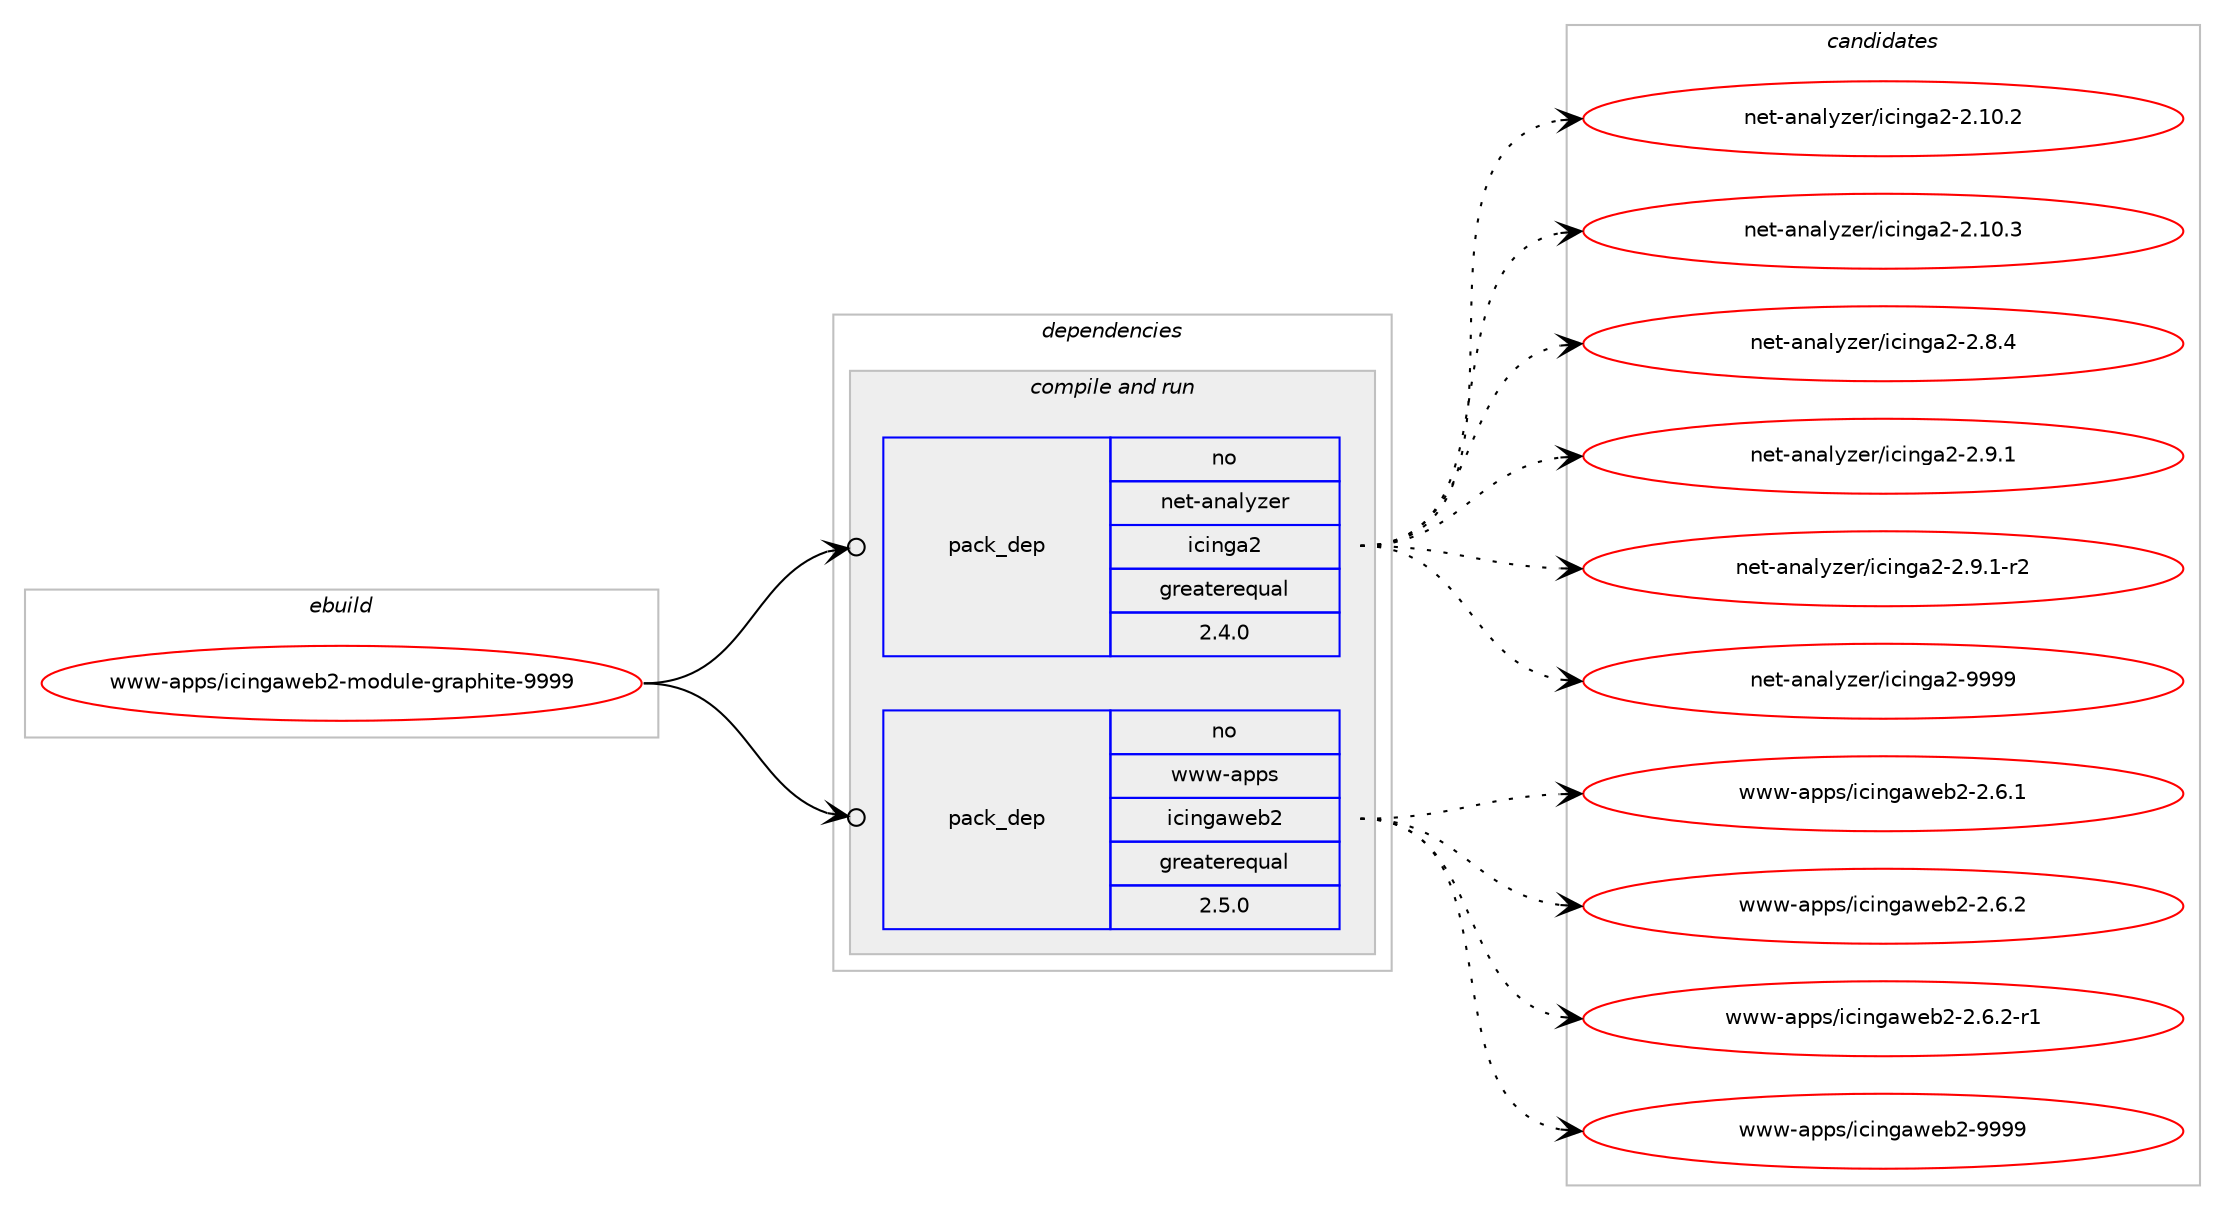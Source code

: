 digraph prolog {

# *************
# Graph options
# *************

newrank=true;
concentrate=true;
compound=true;
graph [rankdir=LR,fontname=Helvetica,fontsize=10,ranksep=1.5];#, ranksep=2.5, nodesep=0.2];
edge  [arrowhead=vee];
node  [fontname=Helvetica,fontsize=10];

# **********
# The ebuild
# **********

subgraph cluster_leftcol {
color=gray;
rank=same;
label=<<i>ebuild</i>>;
id [label="www-apps/icingaweb2-module-graphite-9999", color=red, width=4, href="../www-apps/icingaweb2-module-graphite-9999.svg"];
}

# ****************
# The dependencies
# ****************

subgraph cluster_midcol {
color=gray;
label=<<i>dependencies</i>>;
subgraph cluster_compile {
fillcolor="#eeeeee";
style=filled;
label=<<i>compile</i>>;
}
subgraph cluster_compileandrun {
fillcolor="#eeeeee";
style=filled;
label=<<i>compile and run</i>>;
subgraph pack1252608 {
dependency1744810 [label=<<TABLE BORDER="0" CELLBORDER="1" CELLSPACING="0" CELLPADDING="4" WIDTH="220"><TR><TD ROWSPAN="6" CELLPADDING="30">pack_dep</TD></TR><TR><TD WIDTH="110">no</TD></TR><TR><TD>net-analyzer</TD></TR><TR><TD>icinga2</TD></TR><TR><TD>greaterequal</TD></TR><TR><TD>2.4.0</TD></TR></TABLE>>, shape=none, color=blue];
}
id:e -> dependency1744810:w [weight=20,style="solid",arrowhead="odotvee"];
subgraph pack1252609 {
dependency1744811 [label=<<TABLE BORDER="0" CELLBORDER="1" CELLSPACING="0" CELLPADDING="4" WIDTH="220"><TR><TD ROWSPAN="6" CELLPADDING="30">pack_dep</TD></TR><TR><TD WIDTH="110">no</TD></TR><TR><TD>www-apps</TD></TR><TR><TD>icingaweb2</TD></TR><TR><TD>greaterequal</TD></TR><TR><TD>2.5.0</TD></TR></TABLE>>, shape=none, color=blue];
}
id:e -> dependency1744811:w [weight=20,style="solid",arrowhead="odotvee"];
}
subgraph cluster_run {
fillcolor="#eeeeee";
style=filled;
label=<<i>run</i>>;
}
}

# **************
# The candidates
# **************

subgraph cluster_choices {
rank=same;
color=gray;
label=<<i>candidates</i>>;

subgraph choice1252608 {
color=black;
nodesep=1;
choice1101011164597110971081211221011144710599105110103975045504649484650 [label="net-analyzer/icinga2-2.10.2", color=red, width=4,href="../net-analyzer/icinga2-2.10.2.svg"];
choice1101011164597110971081211221011144710599105110103975045504649484651 [label="net-analyzer/icinga2-2.10.3", color=red, width=4,href="../net-analyzer/icinga2-2.10.3.svg"];
choice11010111645971109710812112210111447105991051101039750455046564652 [label="net-analyzer/icinga2-2.8.4", color=red, width=4,href="../net-analyzer/icinga2-2.8.4.svg"];
choice11010111645971109710812112210111447105991051101039750455046574649 [label="net-analyzer/icinga2-2.9.1", color=red, width=4,href="../net-analyzer/icinga2-2.9.1.svg"];
choice110101116459711097108121122101114471059910511010397504550465746494511450 [label="net-analyzer/icinga2-2.9.1-r2", color=red, width=4,href="../net-analyzer/icinga2-2.9.1-r2.svg"];
choice110101116459711097108121122101114471059910511010397504557575757 [label="net-analyzer/icinga2-9999", color=red, width=4,href="../net-analyzer/icinga2-9999.svg"];
dependency1744810:e -> choice1101011164597110971081211221011144710599105110103975045504649484650:w [style=dotted,weight="100"];
dependency1744810:e -> choice1101011164597110971081211221011144710599105110103975045504649484651:w [style=dotted,weight="100"];
dependency1744810:e -> choice11010111645971109710812112210111447105991051101039750455046564652:w [style=dotted,weight="100"];
dependency1744810:e -> choice11010111645971109710812112210111447105991051101039750455046574649:w [style=dotted,weight="100"];
dependency1744810:e -> choice110101116459711097108121122101114471059910511010397504550465746494511450:w [style=dotted,weight="100"];
dependency1744810:e -> choice110101116459711097108121122101114471059910511010397504557575757:w [style=dotted,weight="100"];
}
subgraph choice1252609 {
color=black;
nodesep=1;
choice11911911945971121121154710599105110103971191019850455046544649 [label="www-apps/icingaweb2-2.6.1", color=red, width=4,href="../www-apps/icingaweb2-2.6.1.svg"];
choice11911911945971121121154710599105110103971191019850455046544650 [label="www-apps/icingaweb2-2.6.2", color=red, width=4,href="../www-apps/icingaweb2-2.6.2.svg"];
choice119119119459711211211547105991051101039711910198504550465446504511449 [label="www-apps/icingaweb2-2.6.2-r1", color=red, width=4,href="../www-apps/icingaweb2-2.6.2-r1.svg"];
choice119119119459711211211547105991051101039711910198504557575757 [label="www-apps/icingaweb2-9999", color=red, width=4,href="../www-apps/icingaweb2-9999.svg"];
dependency1744811:e -> choice11911911945971121121154710599105110103971191019850455046544649:w [style=dotted,weight="100"];
dependency1744811:e -> choice11911911945971121121154710599105110103971191019850455046544650:w [style=dotted,weight="100"];
dependency1744811:e -> choice119119119459711211211547105991051101039711910198504550465446504511449:w [style=dotted,weight="100"];
dependency1744811:e -> choice119119119459711211211547105991051101039711910198504557575757:w [style=dotted,weight="100"];
}
}

}
